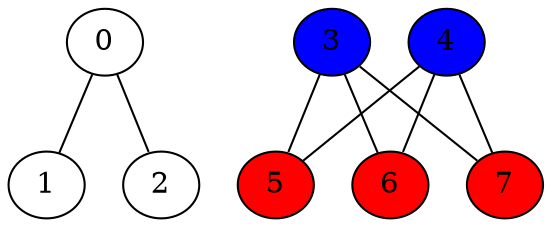 graph G {
  graph [splines=false overlap=false]
  node  [shape=ellipse, width=0.3, height=0.3]
  0 ;
  1 ;
  2 ;
  3 [style=filled, fillcolor="blue"];
  4 [style=filled, fillcolor="blue"];
  5 [style=filled, fillcolor="red"];
  6 [style=filled, fillcolor="red"];
  7 [style=filled, fillcolor="red"];
  0 -- 1;
  0 -- 2;
  3 -- 5;
  3 -- 6;
  3 -- 7;
  4 -- 5;
  4 -- 6;
  4 -- 7;
}
